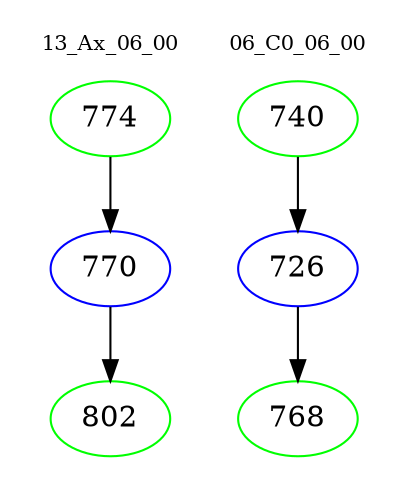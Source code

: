 digraph{
subgraph cluster_0 {
color = white
label = "13_Ax_06_00";
fontsize=10;
T0_774 [label="774", color="green"]
T0_774 -> T0_770 [color="black"]
T0_770 [label="770", color="blue"]
T0_770 -> T0_802 [color="black"]
T0_802 [label="802", color="green"]
}
subgraph cluster_1 {
color = white
label = "06_C0_06_00";
fontsize=10;
T1_740 [label="740", color="green"]
T1_740 -> T1_726 [color="black"]
T1_726 [label="726", color="blue"]
T1_726 -> T1_768 [color="black"]
T1_768 [label="768", color="green"]
}
}
